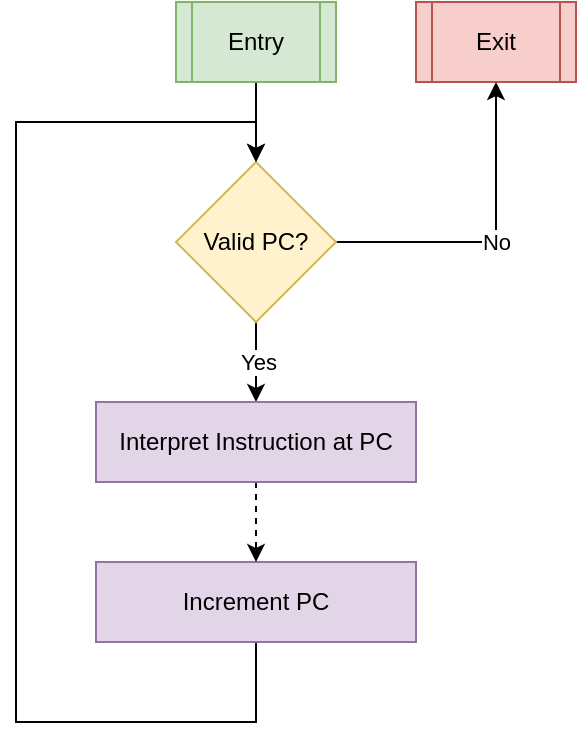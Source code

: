 <mxfile version="14.5.1" type="device"><diagram id="0U3hz8MscCJV5RNF3le_" name="Page-1"><mxGraphModel dx="1185" dy="685" grid="1" gridSize="10" guides="1" tooltips="1" connect="1" arrows="1" fold="1" page="1" pageScale="1" pageWidth="827" pageHeight="1169" math="0" shadow="0"><root><mxCell id="0"/><mxCell id="1" parent="0"/><mxCell id="coIgZqXXq0_w5_-TDDHA-18" value="No" style="edgeStyle=orthogonalEdgeStyle;rounded=0;orthogonalLoop=1;jettySize=auto;html=1;exitX=1;exitY=0.5;exitDx=0;exitDy=0;entryX=0.5;entryY=1;entryDx=0;entryDy=0;" parent="1" source="coIgZqXXq0_w5_-TDDHA-1" target="coIgZqXXq0_w5_-TDDHA-16" edge="1"><mxGeometry relative="1" as="geometry"/></mxCell><mxCell id="coIgZqXXq0_w5_-TDDHA-19" value="Yes" style="edgeStyle=orthogonalEdgeStyle;rounded=0;orthogonalLoop=1;jettySize=auto;html=1;exitX=0.5;exitY=1;exitDx=0;exitDy=0;entryX=0.5;entryY=0;entryDx=0;entryDy=0;" parent="1" source="coIgZqXXq0_w5_-TDDHA-1" edge="1"><mxGeometry relative="1" as="geometry"><mxPoint x="360" y="320" as="targetPoint"/></mxGeometry></mxCell><mxCell id="coIgZqXXq0_w5_-TDDHA-1" value="Valid PC?" style="rhombus;whiteSpace=wrap;html=1;fillColor=#fff2cc;strokeColor=#d6b656;" parent="1" vertex="1"><mxGeometry x="320" y="200" width="80" height="80" as="geometry"/></mxCell><mxCell id="coIgZqXXq0_w5_-TDDHA-14" style="edgeStyle=orthogonalEdgeStyle;rounded=0;orthogonalLoop=1;jettySize=auto;html=1;exitX=0.5;exitY=1;exitDx=0;exitDy=0;entryX=0.5;entryY=0;entryDx=0;entryDy=0;" parent="1" source="coIgZqXXq0_w5_-TDDHA-9" target="coIgZqXXq0_w5_-TDDHA-1" edge="1"><mxGeometry relative="1" as="geometry"><Array as="points"><mxPoint x="360" y="480"/><mxPoint x="240" y="480"/><mxPoint x="240" y="180"/><mxPoint x="360" y="180"/></Array></mxGeometry></mxCell><mxCell id="coIgZqXXq0_w5_-TDDHA-9" value="Increment PC" style="rounded=0;whiteSpace=wrap;html=1;fillColor=#e1d5e7;strokeColor=#9673a6;" parent="1" vertex="1"><mxGeometry x="280" y="400" width="160" height="40" as="geometry"/></mxCell><mxCell id="coIgZqXXq0_w5_-TDDHA-17" style="edgeStyle=orthogonalEdgeStyle;rounded=0;orthogonalLoop=1;jettySize=auto;html=1;exitX=0.5;exitY=1;exitDx=0;exitDy=0;entryX=0.5;entryY=0;entryDx=0;entryDy=0;" parent="1" source="coIgZqXXq0_w5_-TDDHA-15" target="coIgZqXXq0_w5_-TDDHA-1" edge="1"><mxGeometry relative="1" as="geometry"/></mxCell><mxCell id="coIgZqXXq0_w5_-TDDHA-15" value="Entry" style="shape=process;whiteSpace=wrap;html=1;backgroundOutline=1;fillColor=#d5e8d4;strokeColor=#82b366;" parent="1" vertex="1"><mxGeometry x="320" y="120" width="80" height="40" as="geometry"/></mxCell><mxCell id="coIgZqXXq0_w5_-TDDHA-16" value="Exit" style="shape=process;whiteSpace=wrap;html=1;backgroundOutline=1;fillColor=#f8cecc;strokeColor=#b85450;" parent="1" vertex="1"><mxGeometry x="440" y="120" width="80" height="40" as="geometry"/></mxCell><mxCell id="xYthbmrIos5CLQjDwFCV-2" style="edgeStyle=orthogonalEdgeStyle;rounded=0;orthogonalLoop=1;jettySize=auto;html=1;exitX=0.5;exitY=1;exitDx=0;exitDy=0;entryX=0.5;entryY=0;entryDx=0;entryDy=0;dashed=1;" edge="1" parent="1" source="xYthbmrIos5CLQjDwFCV-1" target="coIgZqXXq0_w5_-TDDHA-9"><mxGeometry relative="1" as="geometry"/></mxCell><mxCell id="xYthbmrIos5CLQjDwFCV-1" value="Interpret Instruction at PC" style="rounded=0;whiteSpace=wrap;html=1;fillColor=#e1d5e7;strokeColor=#9673a6;" vertex="1" parent="1"><mxGeometry x="280" y="320" width="160" height="40" as="geometry"/></mxCell></root></mxGraphModel></diagram></mxfile>